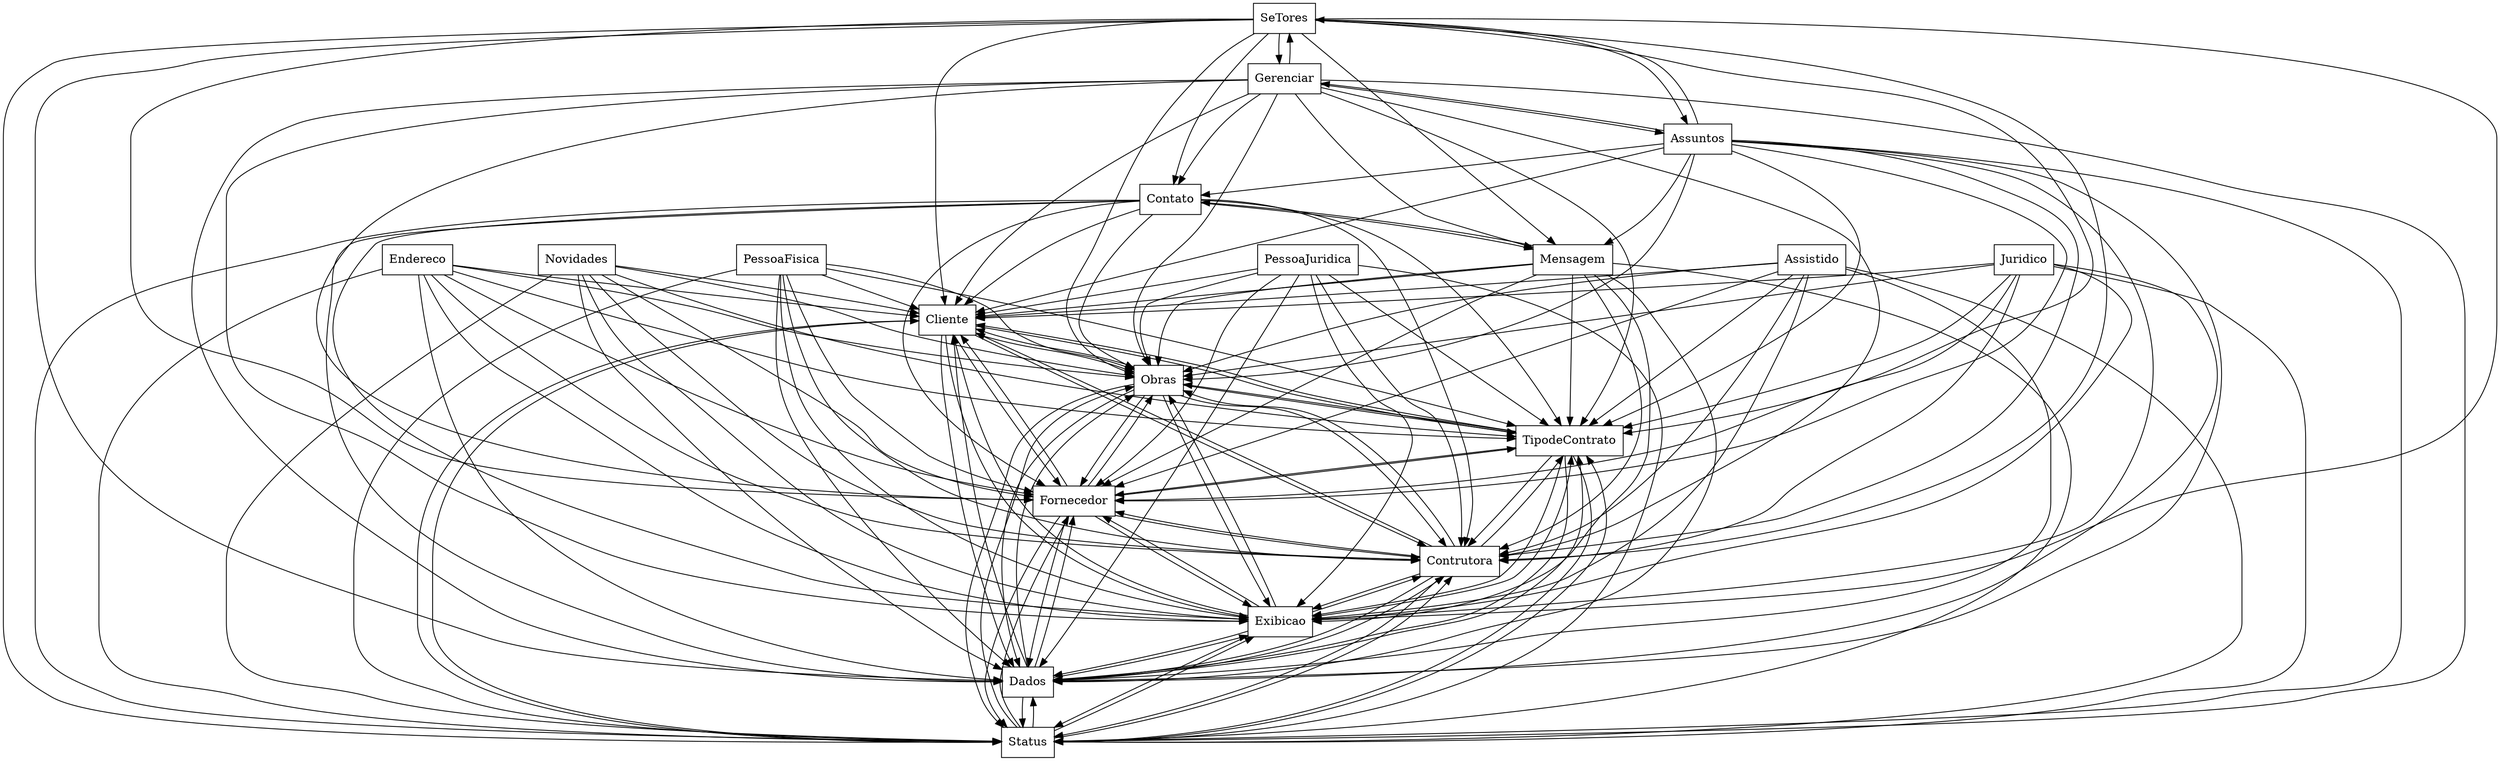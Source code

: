digraph{
graph [rankdir=TB];
node [shape=box];
edge [arrowhead=normal];
0[label="Cliente",]
1[label="Juridico",]
2[label="Contato",]
3[label="Novidades",]
4[label="SeTores",]
5[label="Obras",]
6[label="Endereco",]
7[label="Mensagem",]
8[label="Gerenciar",]
9[label="Status",]
10[label="Dados",]
11[label="Exibicao",]
12[label="Assuntos",]
13[label="Contrutora",]
14[label="PessoaFisica",]
15[label="Assistido",]
16[label="PessoaJuridica",]
17[label="Fornecedor",]
18[label="TipodeContrato",]
0->5[label="",]
0->9[label="",]
0->10[label="",]
0->11[label="",]
0->13[label="",]
0->17[label="",]
0->18[label="",]
1->0[label="",]
1->5[label="",]
1->9[label="",]
1->10[label="",]
1->11[label="",]
1->13[label="",]
1->17[label="",]
1->18[label="",]
2->0[label="",]
2->5[label="",]
2->7[label="",]
2->9[label="",]
2->10[label="",]
2->11[label="",]
2->13[label="",]
2->17[label="",]
2->18[label="",]
3->0[label="",]
3->5[label="",]
3->9[label="",]
3->10[label="",]
3->11[label="",]
3->13[label="",]
3->17[label="",]
3->18[label="",]
4->0[label="",]
4->2[label="",]
4->5[label="",]
4->7[label="",]
4->8[label="",]
4->9[label="",]
4->10[label="",]
4->11[label="",]
4->12[label="",]
4->13[label="",]
4->17[label="",]
4->18[label="",]
5->0[label="",]
5->9[label="",]
5->10[label="",]
5->11[label="",]
5->13[label="",]
5->17[label="",]
5->18[label="",]
6->0[label="",]
6->5[label="",]
6->9[label="",]
6->10[label="",]
6->11[label="",]
6->13[label="",]
6->17[label="",]
6->18[label="",]
7->0[label="",]
7->2[label="",]
7->5[label="",]
7->9[label="",]
7->10[label="",]
7->11[label="",]
7->13[label="",]
7->17[label="",]
7->18[label="",]
8->0[label="",]
8->2[label="",]
8->4[label="",]
8->5[label="",]
8->7[label="",]
8->9[label="",]
8->10[label="",]
8->11[label="",]
8->12[label="",]
8->13[label="",]
8->17[label="",]
8->18[label="",]
9->0[label="",]
9->5[label="",]
9->10[label="",]
9->11[label="",]
9->13[label="",]
9->17[label="",]
9->18[label="",]
10->0[label="",]
10->5[label="",]
10->9[label="",]
10->11[label="",]
10->13[label="",]
10->17[label="",]
10->18[label="",]
11->0[label="",]
11->5[label="",]
11->9[label="",]
11->10[label="",]
11->13[label="",]
11->17[label="",]
11->18[label="",]
12->0[label="",]
12->2[label="",]
12->4[label="",]
12->5[label="",]
12->7[label="",]
12->8[label="",]
12->9[label="",]
12->10[label="",]
12->11[label="",]
12->13[label="",]
12->17[label="",]
12->18[label="",]
13->0[label="",]
13->5[label="",]
13->9[label="",]
13->10[label="",]
13->11[label="",]
13->17[label="",]
13->18[label="",]
14->0[label="",]
14->5[label="",]
14->9[label="",]
14->10[label="",]
14->11[label="",]
14->13[label="",]
14->17[label="",]
14->18[label="",]
15->0[label="",]
15->5[label="",]
15->9[label="",]
15->10[label="",]
15->11[label="",]
15->13[label="",]
15->17[label="",]
15->18[label="",]
16->0[label="",]
16->5[label="",]
16->9[label="",]
16->10[label="",]
16->11[label="",]
16->13[label="",]
16->17[label="",]
16->18[label="",]
17->0[label="",]
17->5[label="",]
17->9[label="",]
17->10[label="",]
17->11[label="",]
17->13[label="",]
17->18[label="",]
18->0[label="",]
18->5[label="",]
18->9[label="",]
18->10[label="",]
18->11[label="",]
18->13[label="",]
18->17[label="",]
}
